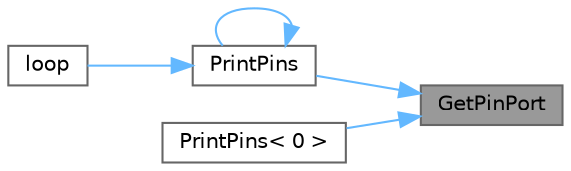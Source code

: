 digraph "GetPinPort"
{
 // LATEX_PDF_SIZE
  bgcolor="transparent";
  edge [fontname=Helvetica,fontsize=10,labelfontname=Helvetica,labelfontsize=10];
  node [fontname=Helvetica,fontsize=10,shape=box,height=0.2,width=0.4];
  rankdir="RL";
  Node1 [id="Node000001",label="GetPinPort",height=0.2,width=0.4,color="gray40", fillcolor="grey60", style="filled", fontcolor="black",tooltip=" "];
  Node1 -> Node2 [id="edge1_Node000001_Node000002",dir="back",color="steelblue1",style="solid",tooltip=" "];
  Node2 [id="Node000002",label="PrintPins",height=0.2,width=0.4,color="grey40", fillcolor="white", style="filled",URL="$db/d0b/_pintest_8ino.html#a48b7a70eb06947df8557651eebcb55ee",tooltip=" "];
  Node2 -> Node3 [id="edge2_Node000002_Node000003",dir="back",color="steelblue1",style="solid",tooltip=" "];
  Node3 [id="Node000003",label="loop",height=0.2,width=0.4,color="grey40", fillcolor="white", style="filled",URL="$db/d0b/_pintest_8ino.html#afe461d27b9c48d5921c00d521181f12f",tooltip=" "];
  Node2 -> Node2 [id="edge3_Node000002_Node000002",dir="back",color="steelblue1",style="solid",tooltip=" "];
  Node1 -> Node4 [id="edge4_Node000001_Node000004",dir="back",color="steelblue1",style="solid",tooltip=" "];
  Node4 [id="Node000004",label="PrintPins\< 0 \>",height=0.2,width=0.4,color="grey40", fillcolor="white", style="filled",URL="$db/d0b/_pintest_8ino.html#a095bc1ede86fdccb63d047743f7b8780",tooltip=" "];
}
